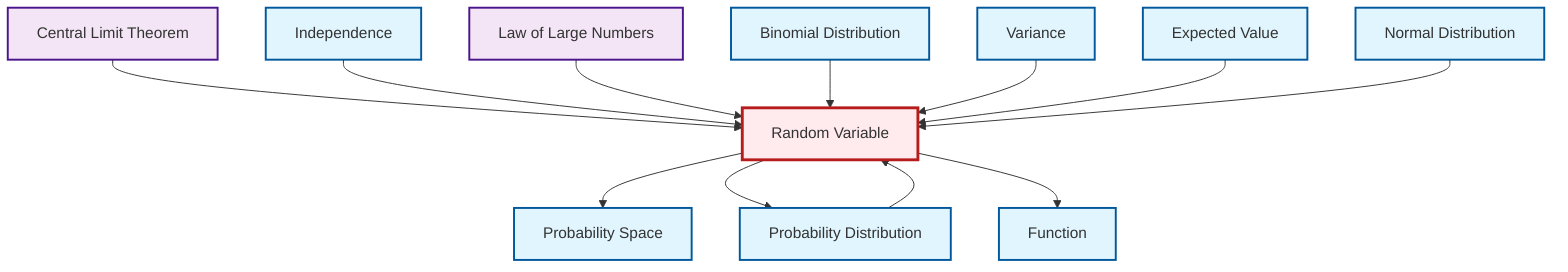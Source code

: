graph TD
    classDef definition fill:#e1f5fe,stroke:#01579b,stroke-width:2px
    classDef theorem fill:#f3e5f5,stroke:#4a148c,stroke-width:2px
    classDef axiom fill:#fff3e0,stroke:#e65100,stroke-width:2px
    classDef example fill:#e8f5e9,stroke:#1b5e20,stroke-width:2px
    classDef current fill:#ffebee,stroke:#b71c1c,stroke-width:3px
    def-expectation["Expected Value"]:::definition
    def-binomial-distribution["Binomial Distribution"]:::definition
    def-probability-distribution["Probability Distribution"]:::definition
    def-variance["Variance"]:::definition
    thm-central-limit["Central Limit Theorem"]:::theorem
    def-independence["Independence"]:::definition
    thm-law-of-large-numbers["Law of Large Numbers"]:::theorem
    def-normal-distribution["Normal Distribution"]:::definition
    def-random-variable["Random Variable"]:::definition
    def-function["Function"]:::definition
    def-probability-space["Probability Space"]:::definition
    def-random-variable --> def-probability-space
    thm-central-limit --> def-random-variable
    def-independence --> def-random-variable
    def-random-variable --> def-probability-distribution
    thm-law-of-large-numbers --> def-random-variable
    def-random-variable --> def-function
    def-binomial-distribution --> def-random-variable
    def-variance --> def-random-variable
    def-expectation --> def-random-variable
    def-normal-distribution --> def-random-variable
    def-probability-distribution --> def-random-variable
    class def-random-variable current